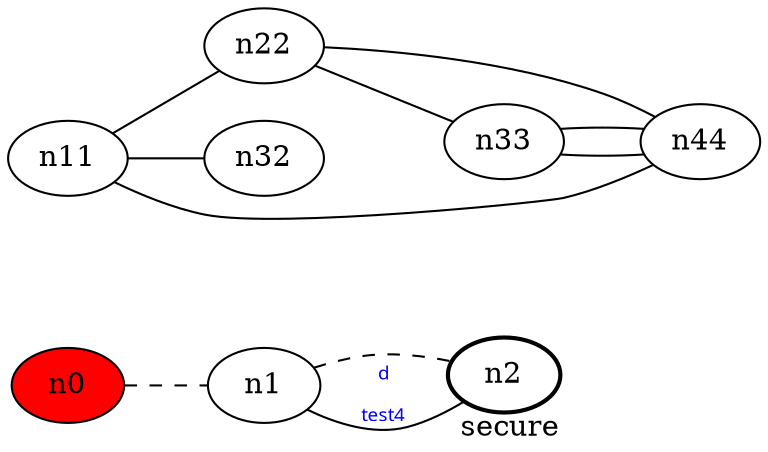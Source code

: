 graph test4 {
	rankdir=LR;
	fontcolor=blue; /* c0; c1; c0 -- c1 */
	n0 [style=dotted, fillcolor=red, style=filled];
	n2 [style=bold, xlabel="secure"];
	n0 -- n1 -- n2[style=dashed];
	n1 -- n2 [fontname="comic sans", label="d\n\l\G", fontcolor=blue, fontsize=9];
	n11 -- n22;
	n11 -- n32;
	n11 -- n44;
	n22 -- n33;
	n22 -- n44;
	n33 -- n44;
	n33 -- n44;
}

